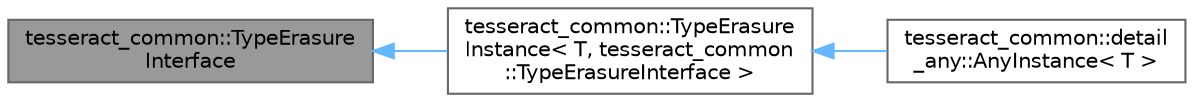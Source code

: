 digraph "tesseract_common::TypeErasureInterface"
{
 // LATEX_PDF_SIZE
  bgcolor="transparent";
  edge [fontname=Helvetica,fontsize=10,labelfontname=Helvetica,labelfontsize=10];
  node [fontname=Helvetica,fontsize=10,shape=box,height=0.2,width=0.4];
  rankdir="LR";
  Node1 [label="tesseract_common::TypeErasure\lInterface",height=0.2,width=0.4,color="gray40", fillcolor="grey60", style="filled", fontcolor="black",tooltip="This is the interface that all type erasures interfaces must inherit from."];
  Node1 -> Node2 [dir="back",color="steelblue1",style="solid"];
  Node2 [label="tesseract_common::TypeErasure\lInstance\< T, tesseract_common\l::TypeErasureInterface \>",height=0.2,width=0.4,color="gray40", fillcolor="white", style="filled",URL="$d2/d1f/structtesseract__common_1_1TypeErasureInstance.html",tooltip=" "];
  Node2 -> Node3 [dir="back",color="steelblue1",style="solid"];
  Node3 [label="tesseract_common::detail\l_any::AnyInstance\< T \>",height=0.2,width=0.4,color="gray40", fillcolor="white", style="filled",URL="$d1/dd5/structtesseract__common_1_1detail__any_1_1AnyInstance.html",tooltip=" "];
}
